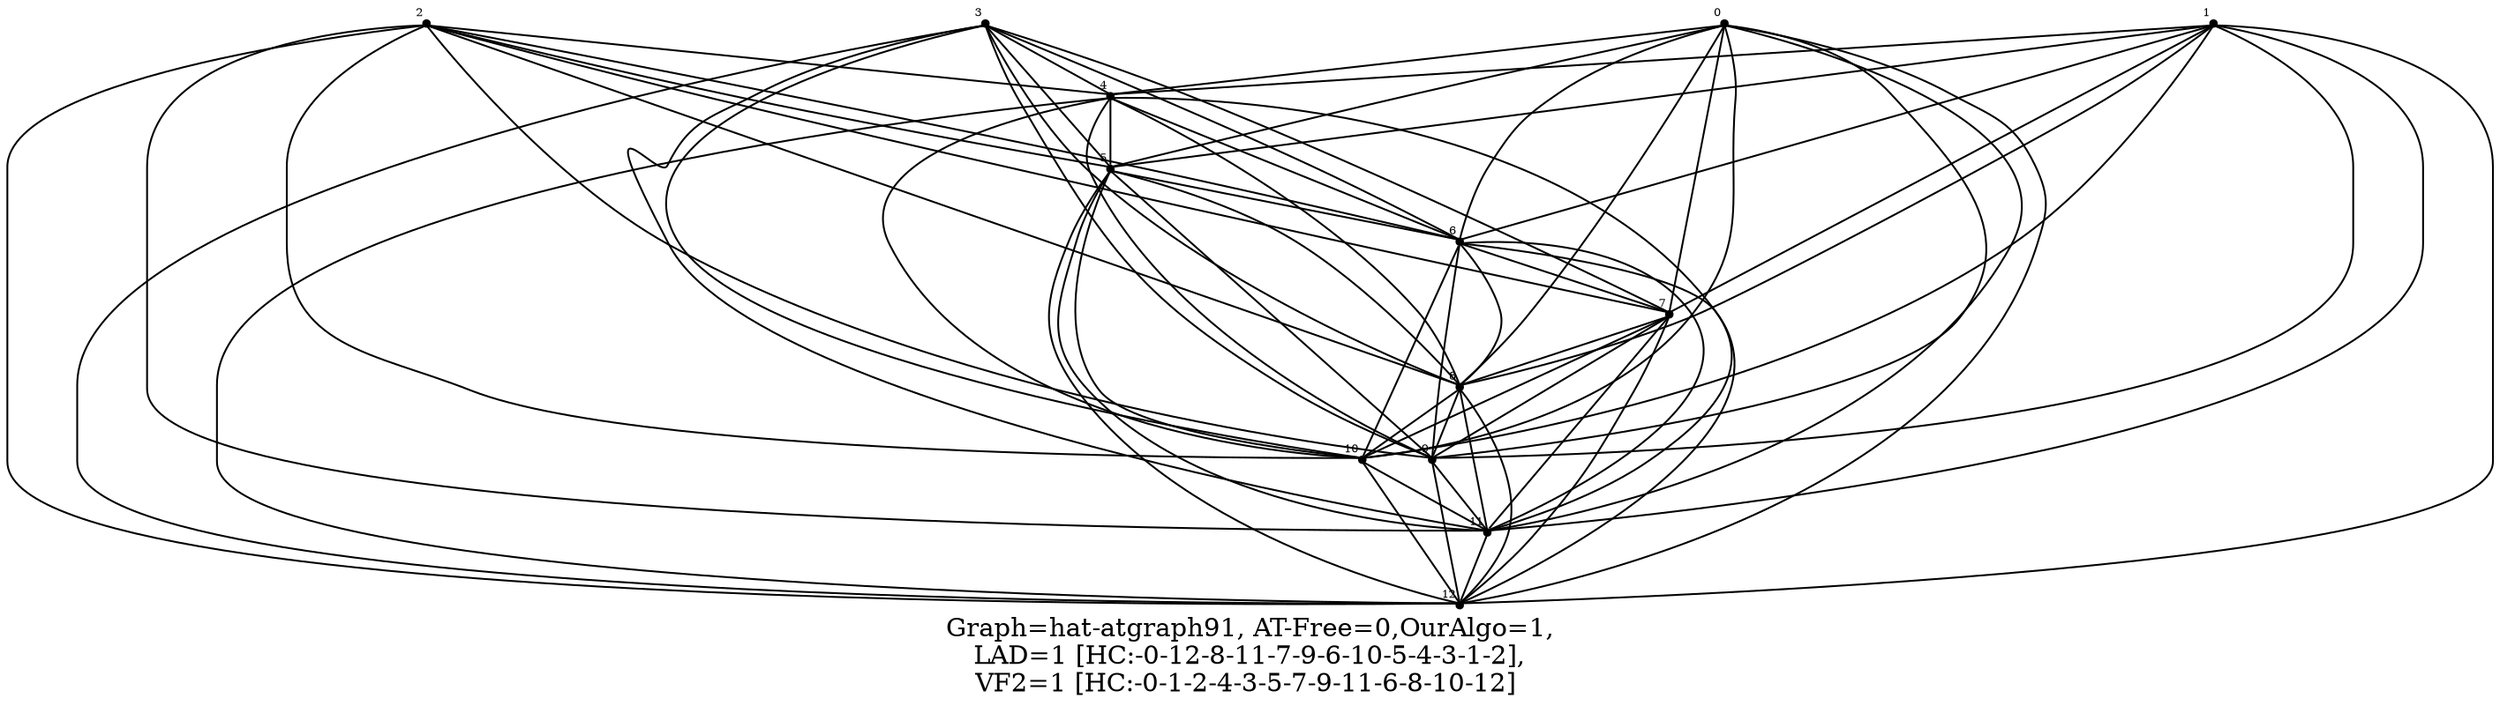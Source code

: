 /* Created by igraph 0.8.0-pre+0200568 */
graph {
  graph [
    label="Graph=hat-atgraph91, AT-Free=0,OurAlgo=1,\nLAD=1 [HC:-0-12-8-11-7-9-6-10-5-4-3-1-2],\nVF2=1 [HC:-0-1-2-4-3-5-7-9-11-6-8-10-12] "
    labelloc=bottom
  ];
  0 [
    pos="0.000000,0.000000!"
    shape=point
    fontsize=6
    xlabel=12
  ];
  1 [
    pos="-0.100000,1.000000!"
    shape=point
    fontsize=6
    xlabel=11
  ];
  2 [
    pos="0.000000,2.000000!"
    shape=point
    fontsize=6
    xlabel=10
  ];
  3 [
    pos="-0.100000,3.000000!"
    shape=point
    fontsize=6
    xlabel=9
  ];
  4 [
    pos="0.000000,4.000000!"
    shape=point
    fontsize=6
    xlabel=8
  ];
  5 [
    pos="-0.100000,5.000000!"
    shape=point
    fontsize=6
    xlabel=7
  ];
  6 [
    pos="0.000000,6.000000!"
    shape=point
    fontsize=6
    xlabel=6
  ];
  7 [
    pos="-0.100000,7.000000!"
    shape=point
    fontsize=6
    xlabel=5
  ];
  8 [
    pos="0.000000,8.000000!"
    shape=point
    fontsize=6
    xlabel=4
  ];
  9 [
    pos="-0.100000,9.000000!"
    shape=point
    fontsize=6
    xlabel=3
  ];
  10 [
    pos="0.000000,10.000000!"
    shape=point
    fontsize=6
    xlabel=2
  ];
  11 [
    pos="-0.100000,11.000000!"
    shape=point
    fontsize=6
    xlabel=1
  ];
  12 [
    pos="0.000000,12.000000!"
    shape=point
    fontsize=6
    xlabel=0
  ];

  12 -- 8;
  12 -- 7;
  12 -- 6;
  12 -- 5;
  11 -- 8;
  11 -- 7;
  11 -- 6;
  11 -- 5;
  10 -- 8;
  10 -- 7;
  10 -- 6;
  10 -- 5;
  9 -- 8;
  9 -- 7;
  9 -- 6;
  9 -- 5;
  8 -- 4;
  8 -- 3;
  8 -- 2;
  8 -- 1;
  7 -- 3;
  7 -- 2;
  7 -- 1;
  6 -- 4;
  6 -- 3;
  6 -- 2;
  5 -- 4;
  5 -- 3;
  5 -- 2;
  5 -- 1;
  4 -- 0;
  3 -- 0;
  2 -- 0;
  1 -- 0;
  8 -- 0;
  7 -- 0;
  12 -- 0;
  11 -- 0;
  10 -- 0;
  9 -- 0;
  6 -- 0;
  5 -- 0;
  12 -- 1;
  11 -- 1;
  10 -- 1;
  9 -- 1;
  4 -- 1;
  3 -- 1;
  2 -- 1;
  6 -- 1;
  7 -- 4;
  12 -- 4;
  11 -- 4;
  10 -- 4;
  9 -- 4;
  4 -- 3;
  4 -- 2;
  8 -- 6;
  7 -- 6;
  6 -- 5;
  8 -- 7;
  9 -- 3;
  9 -- 2;
  10 -- 3;
  10 -- 2;
  11 -- 3;
  11 -- 2;
  12 -- 3;
  12 -- 2;
}
